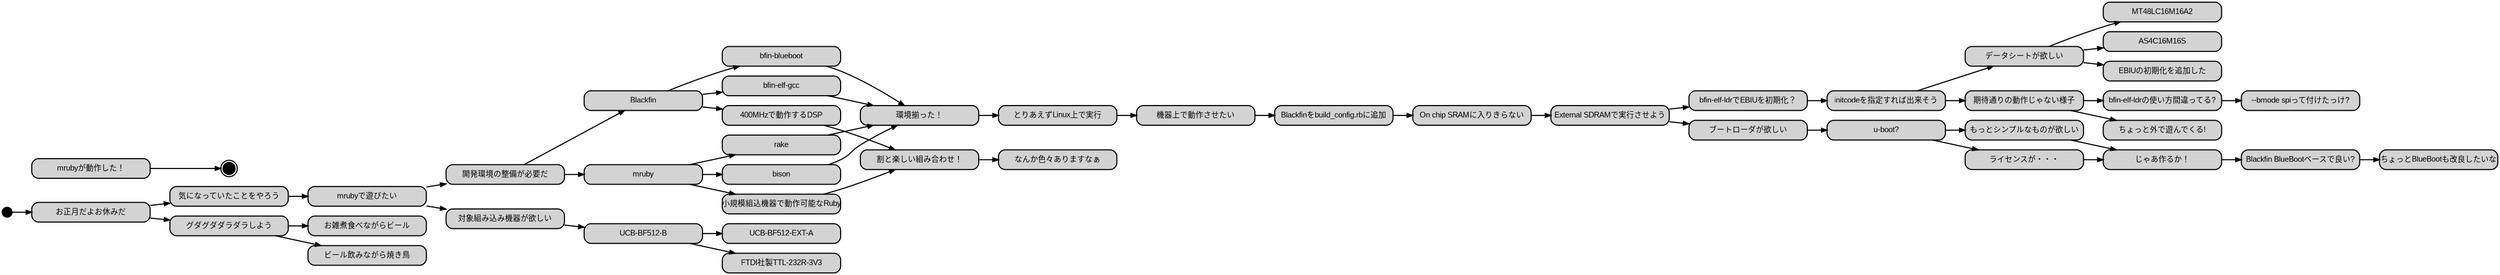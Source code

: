 digraph MindMap
{

  rankdir=LR;
  size="32,16";
  concentrate=true;

  node                          [style="rounded,filled,bold", shape=box, fixedsize=true, width=3.0, fontname="Arial"];
  Init                          [fillcolor=black, shape=circle, label="", width=0.25];
  Fini                          [fillcolor=black, shape=doublecircle, label="", width=0.3];

  {
    rank=source; Init;
  }

  {
    rank=same; "mruby"; "Blackfin";
  }

  {
    rank=destination; Fini;
  }

  edge                                                                      [style=bold, fontname="Arial", weight=100   ];
  Init                              ->  "お正月だよお休みだ"                [label=""                                   ];
  "お正月だよお休みだ"              ->  "気になっていたことをやろう"        [label=""                                   ];
  "お正月だよお休みだ"              ->  "グダグダダラダラしよう"            [label=""                                   ];
  "グダグダダラダラしよう"          ->  "ビール飲みながら焼き鳥"            [label=""                                   ];
  "グダグダダラダラしよう"          ->  "お雑煮食べながらビール"            [label=""                                   ];
  "気になっていたことをやろう"      ->  "mrubyで遊びたい"                   [label=""                                   ];
  "mrubyで遊びたい"                 ->  "開発環境の整備が必要だ"            [label=""                                   ];
  "開発環境の整備が必要だ"          ->  "mruby"                             [label=""                                   ];
  "開発環境の整備が必要だ"          ->  "Blackfin"                          [label=""                                   ];
  "mruby"                           ->  "bison"                             [label=""                                   ];
  "mruby"                           ->  "rake"                              [label=""                                   ];
  "Blackfin"                        ->  "bfin-elf-gcc"                      [label=""                                   ];
  "Blackfin"                        ->  "bfin-blueboot"                     [label=""                                   ];
  "mrubyで遊びたい"                 ->  "対象組み込み機器が欲しい"          [label=""                                   ];
  "対象組み込み機器が欲しい"        ->  "UCB-BF512-B"                       [label=""                                   ];
  "UCB-BF512-B"                     ->  "UCB-BF512-EXT-A"                   [label=""                                   ];
  "UCB-BF512-B"                     ->  "FTDI社製TTL-232R-3V3"              [label=""                                   ];
  "Blackfin"                        ->  "400MHzで動作するDSP"               [label=""                                   ];
  "mruby"                           ->  "小規模組込機器で動作可能なRuby"    [label=""                                   ];
  "小規模組込機器で動作可能なRuby"  ->  "割と楽しい組み合わせ！"            [label=""                                   ];
  "400MHzで動作するDSP"             ->  "割と楽しい組み合わせ！"            [label=""                                   ];
  "bison"                           ->  "環境揃った！"                      [label=""                                   ];
  "rake"                            ->  "環境揃った！"                      [label=""                                   ];
  "bfin-elf-gcc"                    ->  "環境揃った！"                      [label=""                                   ];
  "bfin-blueboot"                   ->  "環境揃った！"                      [label=""                                   ];
  "環境揃った！"                    ->  "とりあえずLinux上で実行"           [label=""                                   ];
  "とりあえずLinux上で実行"         ->  "機器上で動作させたい"              [label=""                                   ];
  "機器上で動作させたい"            ->  "Blackfinをbuild_config.rbに追加"   [label=""                                   ];
  "Blackfinをbuild_config.rbに追加" ->  "On chip SRAMに入りきらない"        [label=""                                   ];
  "On chip SRAMに入りきらない"      ->  "External SDRAMで実行させよう"      [label=""                                   ];
  "External SDRAMで実行させよう"    ->  "bfin-elf-ldrでEBIUを初期化？"      [label=""                                   ];
  "bfin-elf-ldrでEBIUを初期化？"    ->  "initcodeを指定すれば出来そう"      [label=""                                   ];
  "initcodeを指定すれば出来そう"    ->  "データシートが欲しい"              [label=""                                   ];
  "データシートが欲しい"            ->  "MT48LC16M16A2"                     [label=""                                   ];
  "データシートが欲しい"            ->  "AS4C16M16S"                        [label=""                                   ];
  "データシートが欲しい"            ->  "EBIUの初期化を追加した"            [label=""                                   ];
  "initcodeを指定すれば出来そう"    ->  "期待通りの動作じゃない様子"        [label=""                                   ];
  "期待通りの動作じゃない様子"      ->  "bfin-elf-ldrの使い方間違ってる?"   [label=""                                   ];
  "期待通りの動作じゃない様子"      ->  "ちょっと外で遊んでくる!"           [label=""                                   ];
  "bfin-elf-ldrの使い方間違ってる?" ->  "--bmode spiって付けたっけ?"        [label=""                                   ];
  "割と楽しい組み合わせ！"          ->  "なんか色々ありますなぁ"            [label=""                                   ];
  "External SDRAMで実行させよう"    ->  "ブートローダが欲しい"              [label=""                                   ];
  "ブートローダが欲しい"            ->  "u-boot?"                           [label=""                                   ];
  "u-boot?"                         ->  "もっとシンプルなものが欲しい"      [label=""                                   ];
  "u-boot?"                         ->  "ライセンスが・・・"                [label=""                                   ];
  "ライセンスが・・・"              ->  "じゃあ作るか！"                    [label=""                                   ];
  "もっとシンプルなものが欲しい"    ->  "じゃあ作るか！"                    [label=""                                   ];
  "じゃあ作るか！"                  ->  "Blackfin BlueBootベースで良い?"    [label=""                                   ];
  "Blackfin BlueBootベースで良い?"  ->  "ちょっとBlueBootも改良したいな"    [label=""                                   ];

  "mrubyが動作した！"               ->  Fini                                [label=""                                   ];

  edge                                                                      [color="#aaaaaa", weight=1                  ];

}

